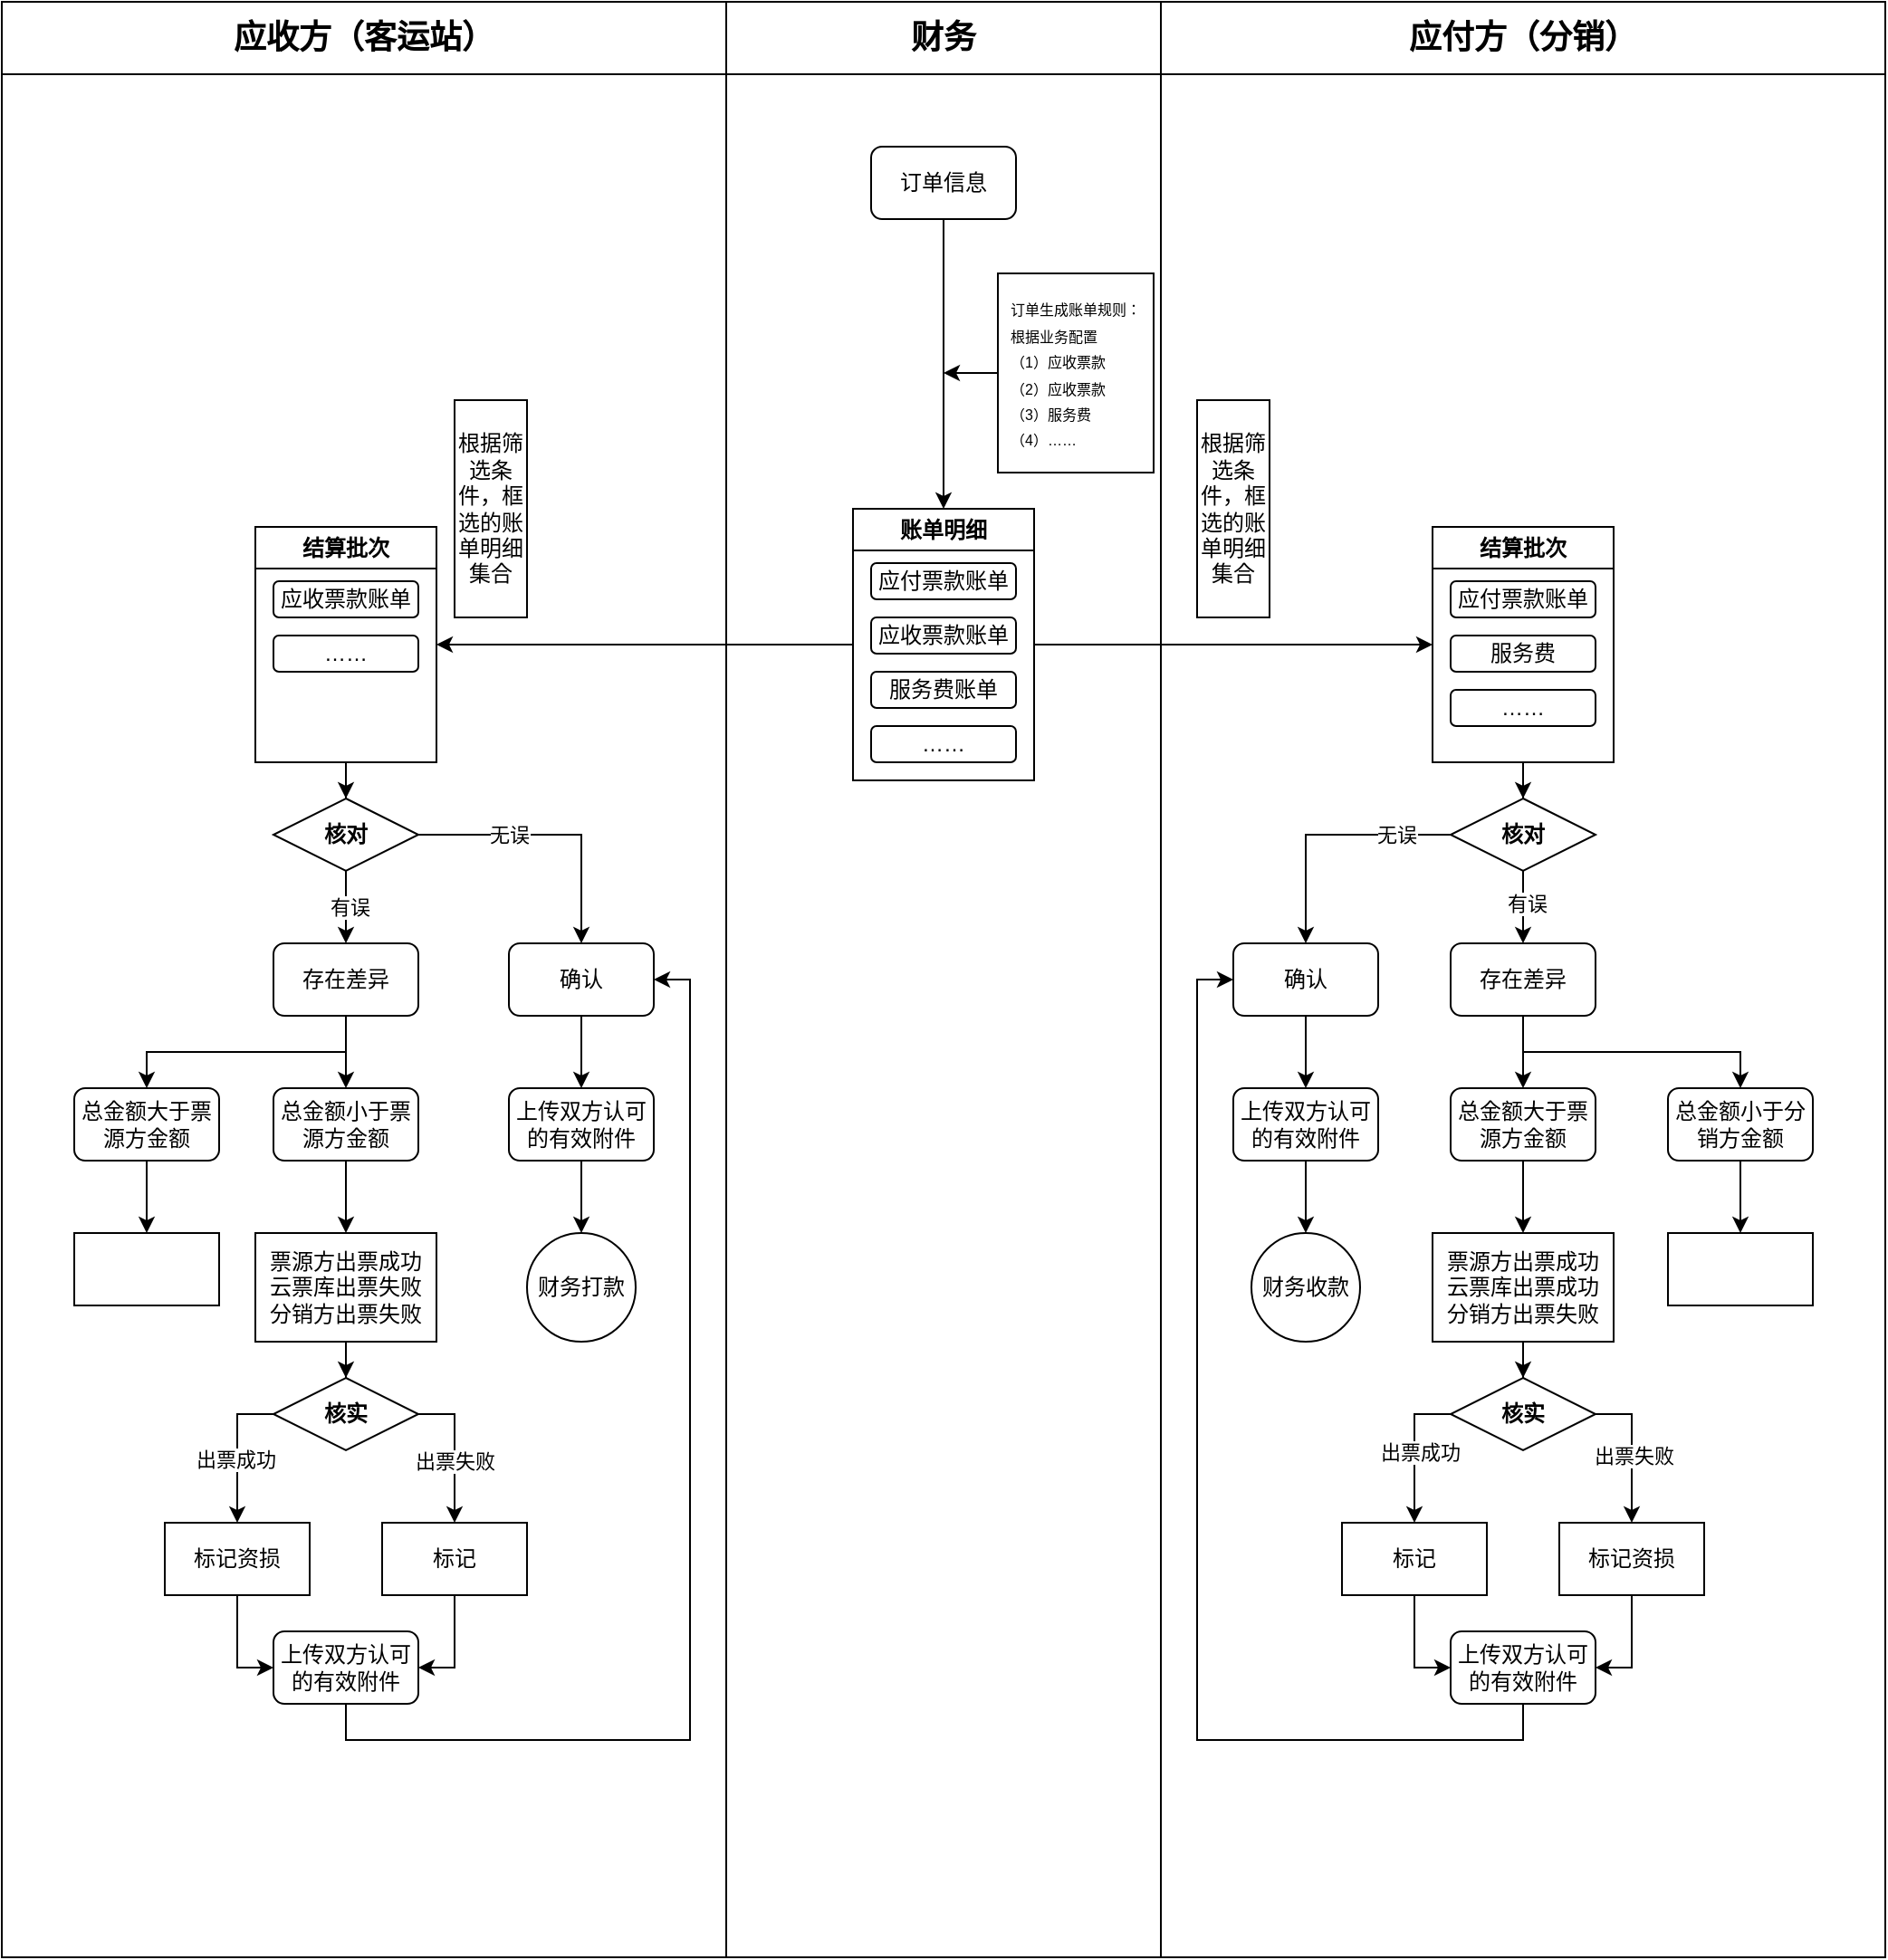<mxfile version="26.2.10">
  <diagram name="第 1 页" id="nH9Qb6eL47Q7_xetTgdc">
    <mxGraphModel dx="2247" dy="1929" grid="1" gridSize="10" guides="1" tooltips="1" connect="1" arrows="1" fold="1" page="1" pageScale="1" pageWidth="827" pageHeight="1169" math="0" shadow="0">
      <root>
        <mxCell id="0" />
        <mxCell id="1" parent="0" />
        <mxCell id="wiICf1U_tyPMDzb99P_6-5" value="&lt;font style=&quot;font-size: 18px;&quot;&gt;应收方（客运站）&lt;/font&gt;" style="swimlane;whiteSpace=wrap;html=1;startSize=40;" parent="1" vertex="1">
          <mxGeometry x="-120" y="-40" width="400" height="1080" as="geometry" />
        </mxCell>
        <mxCell id="-P7vnS4vUtswm3thDRi9-10" value="" style="edgeStyle=orthogonalEdgeStyle;rounded=0;orthogonalLoop=1;jettySize=auto;html=1;" parent="wiICf1U_tyPMDzb99P_6-5" source="wiICf1U_tyPMDzb99P_6-38" target="-P7vnS4vUtswm3thDRi9-9" edge="1">
          <mxGeometry relative="1" as="geometry" />
        </mxCell>
        <mxCell id="wiICf1U_tyPMDzb99P_6-38" value="结算批次" style="swimlane;whiteSpace=wrap;html=1;" parent="wiICf1U_tyPMDzb99P_6-5" vertex="1">
          <mxGeometry x="140" y="290" width="100" height="130" as="geometry">
            <mxRectangle x="140" y="295" width="100" height="30" as="alternateBounds" />
          </mxGeometry>
        </mxCell>
        <mxCell id="wiICf1U_tyPMDzb99P_6-40" value="应收票款账单" style="rounded=1;whiteSpace=wrap;html=1;" parent="wiICf1U_tyPMDzb99P_6-38" vertex="1">
          <mxGeometry x="10" y="30" width="80" height="20" as="geometry" />
        </mxCell>
        <mxCell id="wiICf1U_tyPMDzb99P_6-41" value="……" style="rounded=1;whiteSpace=wrap;html=1;" parent="wiICf1U_tyPMDzb99P_6-38" vertex="1">
          <mxGeometry x="10" y="60" width="80" height="20" as="geometry" />
        </mxCell>
        <mxCell id="-P7vnS4vUtswm3thDRi9-8" value="根据筛选条件，框选的账单明细集合" style="rounded=0;whiteSpace=wrap;html=1;" parent="wiICf1U_tyPMDzb99P_6-5" vertex="1">
          <mxGeometry x="250" y="220" width="40" height="120" as="geometry" />
        </mxCell>
        <mxCell id="-P7vnS4vUtswm3thDRi9-17" style="edgeStyle=orthogonalEdgeStyle;rounded=0;orthogonalLoop=1;jettySize=auto;html=1;" parent="wiICf1U_tyPMDzb99P_6-5" source="-P7vnS4vUtswm3thDRi9-9" target="-P7vnS4vUtswm3thDRi9-14" edge="1">
          <mxGeometry relative="1" as="geometry" />
        </mxCell>
        <mxCell id="-P7vnS4vUtswm3thDRi9-18" value="有误" style="edgeLabel;html=1;align=center;verticalAlign=middle;resizable=0;points=[];" parent="-P7vnS4vUtswm3thDRi9-17" vertex="1" connectable="0">
          <mxGeometry x="-0.007" y="2" relative="1" as="geometry">
            <mxPoint as="offset" />
          </mxGeometry>
        </mxCell>
        <mxCell id="-P7vnS4vUtswm3thDRi9-20" style="edgeStyle=orthogonalEdgeStyle;rounded=0;orthogonalLoop=1;jettySize=auto;html=1;entryX=0.5;entryY=0;entryDx=0;entryDy=0;" parent="wiICf1U_tyPMDzb99P_6-5" source="-P7vnS4vUtswm3thDRi9-9" target="-P7vnS4vUtswm3thDRi9-19" edge="1">
          <mxGeometry relative="1" as="geometry" />
        </mxCell>
        <mxCell id="-P7vnS4vUtswm3thDRi9-21" value="无误" style="edgeLabel;html=1;align=center;verticalAlign=middle;resizable=0;points=[];" parent="-P7vnS4vUtswm3thDRi9-20" vertex="1" connectable="0">
          <mxGeometry x="0.016" relative="1" as="geometry">
            <mxPoint x="-26" as="offset" />
          </mxGeometry>
        </mxCell>
        <mxCell id="-P7vnS4vUtswm3thDRi9-9" value="核对" style="rhombus;whiteSpace=wrap;html=1;fontStyle=1;startSize=23;" parent="wiICf1U_tyPMDzb99P_6-5" vertex="1">
          <mxGeometry x="150" y="440" width="80" height="40" as="geometry" />
        </mxCell>
        <mxCell id="-P7vnS4vUtswm3thDRi9-16" style="edgeStyle=orthogonalEdgeStyle;rounded=0;orthogonalLoop=1;jettySize=auto;html=1;entryX=0.5;entryY=0;entryDx=0;entryDy=0;" parent="wiICf1U_tyPMDzb99P_6-5" source="-P7vnS4vUtswm3thDRi9-14" target="-P7vnS4vUtswm3thDRi9-15" edge="1">
          <mxGeometry relative="1" as="geometry" />
        </mxCell>
        <mxCell id="-P7vnS4vUtswm3thDRi9-41" style="edgeStyle=orthogonalEdgeStyle;rounded=0;orthogonalLoop=1;jettySize=auto;html=1;exitX=0.5;exitY=1;exitDx=0;exitDy=0;" parent="wiICf1U_tyPMDzb99P_6-5" source="-P7vnS4vUtswm3thDRi9-14" target="-P7vnS4vUtswm3thDRi9-32" edge="1">
          <mxGeometry relative="1" as="geometry" />
        </mxCell>
        <mxCell id="-P7vnS4vUtswm3thDRi9-14" value="存在差异" style="rounded=1;whiteSpace=wrap;html=1;" parent="wiICf1U_tyPMDzb99P_6-5" vertex="1">
          <mxGeometry x="150" y="520" width="80" height="40" as="geometry" />
        </mxCell>
        <mxCell id="-P7vnS4vUtswm3thDRi9-26" value="" style="edgeStyle=orthogonalEdgeStyle;rounded=0;orthogonalLoop=1;jettySize=auto;html=1;entryX=0.5;entryY=0;entryDx=0;entryDy=0;" parent="wiICf1U_tyPMDzb99P_6-5" source="-P7vnS4vUtswm3thDRi9-15" target="-P7vnS4vUtswm3thDRi9-31" edge="1">
          <mxGeometry relative="1" as="geometry">
            <mxPoint x="120.029" y="700" as="targetPoint" />
          </mxGeometry>
        </mxCell>
        <mxCell id="-P7vnS4vUtswm3thDRi9-15" value="总金额小于票源方金额" style="rounded=1;whiteSpace=wrap;html=1;" parent="wiICf1U_tyPMDzb99P_6-5" vertex="1">
          <mxGeometry x="150" y="600" width="80" height="40" as="geometry" />
        </mxCell>
        <mxCell id="-P7vnS4vUtswm3thDRi9-24" style="edgeStyle=orthogonalEdgeStyle;rounded=0;orthogonalLoop=1;jettySize=auto;html=1;" parent="wiICf1U_tyPMDzb99P_6-5" source="-P7vnS4vUtswm3thDRi9-19" target="-P7vnS4vUtswm3thDRi9-23" edge="1">
          <mxGeometry relative="1" as="geometry" />
        </mxCell>
        <mxCell id="-P7vnS4vUtswm3thDRi9-19" value="确认" style="rounded=1;whiteSpace=wrap;html=1;" parent="wiICf1U_tyPMDzb99P_6-5" vertex="1">
          <mxGeometry x="280" y="520" width="80" height="40" as="geometry" />
        </mxCell>
        <mxCell id="-P7vnS4vUtswm3thDRi9-43" value="" style="edgeStyle=orthogonalEdgeStyle;rounded=0;orthogonalLoop=1;jettySize=auto;html=1;" parent="wiICf1U_tyPMDzb99P_6-5" source="-P7vnS4vUtswm3thDRi9-23" target="-P7vnS4vUtswm3thDRi9-78" edge="1">
          <mxGeometry relative="1" as="geometry">
            <mxPoint x="320" y="700" as="targetPoint" />
          </mxGeometry>
        </mxCell>
        <mxCell id="-P7vnS4vUtswm3thDRi9-23" value="上传双方认可的有效附件" style="rounded=1;whiteSpace=wrap;html=1;" parent="wiICf1U_tyPMDzb99P_6-5" vertex="1">
          <mxGeometry x="280" y="600" width="80" height="40" as="geometry" />
        </mxCell>
        <mxCell id="-P7vnS4vUtswm3thDRi9-36" value="" style="edgeStyle=orthogonalEdgeStyle;rounded=0;orthogonalLoop=1;jettySize=auto;html=1;" parent="wiICf1U_tyPMDzb99P_6-5" source="-P7vnS4vUtswm3thDRi9-31" target="VvCaLOqVxByY7A7o61GJ-1" edge="1">
          <mxGeometry relative="1" as="geometry">
            <mxPoint x="190" y="780" as="targetPoint" />
          </mxGeometry>
        </mxCell>
        <mxCell id="-P7vnS4vUtswm3thDRi9-31" value="&lt;div&gt;票源方出票成功&lt;/div&gt;&lt;div&gt;云票库出票失败&lt;/div&gt;&lt;div&gt;分销方出票失败&lt;/div&gt;" style="rounded=0;whiteSpace=wrap;html=1;" parent="wiICf1U_tyPMDzb99P_6-5" vertex="1">
          <mxGeometry x="140" y="680" width="100" height="60" as="geometry" />
        </mxCell>
        <mxCell id="-P7vnS4vUtswm3thDRi9-82" style="edgeStyle=orthogonalEdgeStyle;rounded=0;orthogonalLoop=1;jettySize=auto;html=1;" parent="wiICf1U_tyPMDzb99P_6-5" source="-P7vnS4vUtswm3thDRi9-32" target="-P7vnS4vUtswm3thDRi9-81" edge="1">
          <mxGeometry relative="1" as="geometry" />
        </mxCell>
        <mxCell id="-P7vnS4vUtswm3thDRi9-32" value="总金额大于票源方金额" style="rounded=1;whiteSpace=wrap;html=1;" parent="wiICf1U_tyPMDzb99P_6-5" vertex="1">
          <mxGeometry x="40" y="600" width="80" height="40" as="geometry" />
        </mxCell>
        <mxCell id="-P7vnS4vUtswm3thDRi9-78" value="财务打款" style="ellipse;whiteSpace=wrap;html=1;aspect=fixed;" parent="wiICf1U_tyPMDzb99P_6-5" vertex="1">
          <mxGeometry x="290" y="680" width="60" height="60" as="geometry" />
        </mxCell>
        <mxCell id="-P7vnS4vUtswm3thDRi9-81" value="" style="rounded=0;whiteSpace=wrap;html=1;" parent="wiICf1U_tyPMDzb99P_6-5" vertex="1">
          <mxGeometry x="40" y="680" width="80" height="40" as="geometry" />
        </mxCell>
        <mxCell id="VvCaLOqVxByY7A7o61GJ-4" style="edgeStyle=orthogonalEdgeStyle;rounded=0;orthogonalLoop=1;jettySize=auto;html=1;exitX=0;exitY=0.5;exitDx=0;exitDy=0;" edge="1" parent="wiICf1U_tyPMDzb99P_6-5" source="VvCaLOqVxByY7A7o61GJ-1" target="VvCaLOqVxByY7A7o61GJ-2">
          <mxGeometry relative="1" as="geometry" />
        </mxCell>
        <mxCell id="VvCaLOqVxByY7A7o61GJ-6" value="出票成功" style="edgeLabel;html=1;align=center;verticalAlign=middle;resizable=0;points=[];" vertex="1" connectable="0" parent="VvCaLOqVxByY7A7o61GJ-4">
          <mxGeometry x="0.125" y="-1" relative="1" as="geometry">
            <mxPoint as="offset" />
          </mxGeometry>
        </mxCell>
        <mxCell id="VvCaLOqVxByY7A7o61GJ-5" style="edgeStyle=orthogonalEdgeStyle;rounded=0;orthogonalLoop=1;jettySize=auto;html=1;exitX=1;exitY=0.5;exitDx=0;exitDy=0;" edge="1" parent="wiICf1U_tyPMDzb99P_6-5" source="VvCaLOqVxByY7A7o61GJ-1" target="VvCaLOqVxByY7A7o61GJ-3">
          <mxGeometry relative="1" as="geometry" />
        </mxCell>
        <mxCell id="VvCaLOqVxByY7A7o61GJ-7" value="出票失败" style="edgeLabel;html=1;align=center;verticalAlign=middle;resizable=0;points=[];" vertex="1" connectable="0" parent="VvCaLOqVxByY7A7o61GJ-5">
          <mxGeometry x="0.133" relative="1" as="geometry">
            <mxPoint as="offset" />
          </mxGeometry>
        </mxCell>
        <mxCell id="VvCaLOqVxByY7A7o61GJ-1" value="核实" style="rhombus;whiteSpace=wrap;html=1;fontStyle=1;startSize=23;" vertex="1" parent="wiICf1U_tyPMDzb99P_6-5">
          <mxGeometry x="150" y="760" width="80" height="40" as="geometry" />
        </mxCell>
        <mxCell id="VvCaLOqVxByY7A7o61GJ-19" style="edgeStyle=orthogonalEdgeStyle;rounded=0;orthogonalLoop=1;jettySize=auto;html=1;entryX=0;entryY=0.5;entryDx=0;entryDy=0;" edge="1" parent="wiICf1U_tyPMDzb99P_6-5" source="VvCaLOqVxByY7A7o61GJ-2" target="VvCaLOqVxByY7A7o61GJ-18">
          <mxGeometry relative="1" as="geometry" />
        </mxCell>
        <mxCell id="VvCaLOqVxByY7A7o61GJ-2" value="标记资损" style="rounded=0;whiteSpace=wrap;html=1;" vertex="1" parent="wiICf1U_tyPMDzb99P_6-5">
          <mxGeometry x="90" y="840" width="80" height="40" as="geometry" />
        </mxCell>
        <mxCell id="VvCaLOqVxByY7A7o61GJ-20" style="edgeStyle=orthogonalEdgeStyle;rounded=0;orthogonalLoop=1;jettySize=auto;html=1;entryX=1;entryY=0.5;entryDx=0;entryDy=0;" edge="1" parent="wiICf1U_tyPMDzb99P_6-5" source="VvCaLOqVxByY7A7o61GJ-3" target="VvCaLOqVxByY7A7o61GJ-18">
          <mxGeometry relative="1" as="geometry" />
        </mxCell>
        <mxCell id="VvCaLOqVxByY7A7o61GJ-3" value="标记" style="rounded=0;whiteSpace=wrap;html=1;" vertex="1" parent="wiICf1U_tyPMDzb99P_6-5">
          <mxGeometry x="210" y="840" width="80" height="40" as="geometry" />
        </mxCell>
        <mxCell id="VvCaLOqVxByY7A7o61GJ-21" style="edgeStyle=orthogonalEdgeStyle;rounded=0;orthogonalLoop=1;jettySize=auto;html=1;entryX=1;entryY=0.5;entryDx=0;entryDy=0;" edge="1" parent="wiICf1U_tyPMDzb99P_6-5" source="VvCaLOqVxByY7A7o61GJ-18" target="-P7vnS4vUtswm3thDRi9-19">
          <mxGeometry relative="1" as="geometry">
            <Array as="points">
              <mxPoint x="190" y="960" />
              <mxPoint x="380" y="960" />
              <mxPoint x="380" y="540" />
            </Array>
          </mxGeometry>
        </mxCell>
        <mxCell id="VvCaLOqVxByY7A7o61GJ-18" value="上传双方认可的有效附件" style="rounded=1;whiteSpace=wrap;html=1;" vertex="1" parent="wiICf1U_tyPMDzb99P_6-5">
          <mxGeometry x="150" y="900" width="80" height="40" as="geometry" />
        </mxCell>
        <mxCell id="wiICf1U_tyPMDzb99P_6-6" value="&lt;font style=&quot;font-size: 18px;&quot;&gt;财务&lt;/font&gt;" style="swimlane;whiteSpace=wrap;html=1;startSize=40;" parent="1" vertex="1">
          <mxGeometry x="280" y="-40" width="240" height="1080" as="geometry" />
        </mxCell>
        <mxCell id="wiICf1U_tyPMDzb99P_6-10" value="" style="edgeStyle=orthogonalEdgeStyle;rounded=0;orthogonalLoop=1;jettySize=auto;html=1;" parent="wiICf1U_tyPMDzb99P_6-6" source="wiICf1U_tyPMDzb99P_6-8" target="wiICf1U_tyPMDzb99P_6-47" edge="1">
          <mxGeometry relative="1" as="geometry">
            <mxPoint x="120" y="200" as="targetPoint" />
          </mxGeometry>
        </mxCell>
        <mxCell id="wiICf1U_tyPMDzb99P_6-8" value="订单信息" style="rounded=1;whiteSpace=wrap;html=1;" parent="wiICf1U_tyPMDzb99P_6-6" vertex="1">
          <mxGeometry x="80" y="80" width="80" height="40" as="geometry" />
        </mxCell>
        <mxCell id="wiICf1U_tyPMDzb99P_6-57" style="edgeStyle=orthogonalEdgeStyle;rounded=0;orthogonalLoop=1;jettySize=auto;html=1;" parent="wiICf1U_tyPMDzb99P_6-6" source="wiICf1U_tyPMDzb99P_6-22" edge="1">
          <mxGeometry relative="1" as="geometry">
            <mxPoint x="120" y="205.0" as="targetPoint" />
          </mxGeometry>
        </mxCell>
        <mxCell id="wiICf1U_tyPMDzb99P_6-22" value="&lt;font style=&quot;font-size: 8px;&quot;&gt;订单生成账单规则：&lt;/font&gt;&lt;div style=&quot;text-align: left;&quot;&gt;&lt;font style=&quot;font-size: 8px;&quot;&gt;根据业务配置&lt;/font&gt;&lt;/div&gt;&lt;div style=&quot;text-align: left;&quot;&gt;&lt;span style=&quot;font-size: 8px;&quot;&gt;（1）应收票款&lt;/span&gt;&lt;/div&gt;&lt;div style=&quot;text-align: left;&quot;&gt;&lt;span style=&quot;font-size: 8px;&quot;&gt;（2）应收票款&lt;/span&gt;&lt;/div&gt;&lt;div style=&quot;text-align: left;&quot;&gt;&lt;span style=&quot;font-size: 8px;&quot;&gt;（3）服务费&lt;/span&gt;&lt;/div&gt;&lt;div style=&quot;text-align: left;&quot;&gt;&lt;span style=&quot;font-size: 8px;&quot;&gt;（4）……&lt;/span&gt;&lt;/div&gt;" style="rounded=0;whiteSpace=wrap;html=1;" parent="wiICf1U_tyPMDzb99P_6-6" vertex="1">
          <mxGeometry x="150" y="150" width="86" height="110" as="geometry" />
        </mxCell>
        <mxCell id="wiICf1U_tyPMDzb99P_6-47" value="账单明细" style="swimlane;whiteSpace=wrap;html=1;" parent="wiICf1U_tyPMDzb99P_6-6" vertex="1">
          <mxGeometry x="70" y="280" width="100" height="150" as="geometry">
            <mxRectangle x="50" y="200" width="100" height="30" as="alternateBounds" />
          </mxGeometry>
        </mxCell>
        <mxCell id="wiICf1U_tyPMDzb99P_6-48" value="应收票款账单" style="rounded=1;whiteSpace=wrap;html=1;" parent="wiICf1U_tyPMDzb99P_6-47" vertex="1">
          <mxGeometry x="10" y="60" width="80" height="20" as="geometry" />
        </mxCell>
        <mxCell id="wiICf1U_tyPMDzb99P_6-49" value="应付票款账单" style="rounded=1;whiteSpace=wrap;html=1;" parent="wiICf1U_tyPMDzb99P_6-47" vertex="1">
          <mxGeometry x="10" y="30" width="80" height="20" as="geometry" />
        </mxCell>
        <mxCell id="wiICf1U_tyPMDzb99P_6-50" value="服务费账单" style="rounded=1;whiteSpace=wrap;html=1;" parent="wiICf1U_tyPMDzb99P_6-47" vertex="1">
          <mxGeometry x="10" y="90" width="80" height="20" as="geometry" />
        </mxCell>
        <mxCell id="wiICf1U_tyPMDzb99P_6-52" value="……" style="rounded=1;whiteSpace=wrap;html=1;" parent="wiICf1U_tyPMDzb99P_6-47" vertex="1">
          <mxGeometry x="10" y="120" width="80" height="20" as="geometry" />
        </mxCell>
        <mxCell id="wiICf1U_tyPMDzb99P_6-7" value="&lt;font style=&quot;font-size: 18px;&quot;&gt;应付方（分销）&lt;/font&gt;" style="swimlane;whiteSpace=wrap;html=1;startSize=40;" parent="1" vertex="1">
          <mxGeometry x="520" y="-40" width="400" height="1080" as="geometry" />
        </mxCell>
        <mxCell id="-P7vnS4vUtswm3thDRi9-13" value="" style="edgeStyle=orthogonalEdgeStyle;rounded=0;orthogonalLoop=1;jettySize=auto;html=1;" parent="wiICf1U_tyPMDzb99P_6-7" source="wiICf1U_tyPMDzb99P_6-37" target="-P7vnS4vUtswm3thDRi9-12" edge="1">
          <mxGeometry relative="1" as="geometry" />
        </mxCell>
        <mxCell id="wiICf1U_tyPMDzb99P_6-37" value="结算批次" style="swimlane;whiteSpace=wrap;html=1;" parent="wiICf1U_tyPMDzb99P_6-7" vertex="1">
          <mxGeometry x="150" y="290" width="100" height="130" as="geometry">
            <mxRectangle x="90" y="200" width="100" height="30" as="alternateBounds" />
          </mxGeometry>
        </mxCell>
        <mxCell id="wiICf1U_tyPMDzb99P_6-30" value="服务费" style="rounded=1;whiteSpace=wrap;html=1;" parent="wiICf1U_tyPMDzb99P_6-37" vertex="1">
          <mxGeometry x="10" y="60" width="80" height="20" as="geometry" />
        </mxCell>
        <mxCell id="wiICf1U_tyPMDzb99P_6-27" value="应付票款账单" style="rounded=1;whiteSpace=wrap;html=1;" parent="wiICf1U_tyPMDzb99P_6-37" vertex="1">
          <mxGeometry x="10" y="30" width="80" height="20" as="geometry" />
        </mxCell>
        <mxCell id="VvCaLOqVxByY7A7o61GJ-10" value="……" style="rounded=1;whiteSpace=wrap;html=1;" vertex="1" parent="wiICf1U_tyPMDzb99P_6-37">
          <mxGeometry x="10" y="90" width="80" height="20" as="geometry" />
        </mxCell>
        <mxCell id="-P7vnS4vUtswm3thDRi9-7" value="根据筛选条件，框选的账单明细集合" style="rounded=0;whiteSpace=wrap;html=1;" parent="wiICf1U_tyPMDzb99P_6-7" vertex="1">
          <mxGeometry x="20" y="220" width="40" height="120" as="geometry" />
        </mxCell>
        <mxCell id="-P7vnS4vUtswm3thDRi9-45" style="edgeStyle=orthogonalEdgeStyle;rounded=0;orthogonalLoop=1;jettySize=auto;html=1;" parent="wiICf1U_tyPMDzb99P_6-7" source="-P7vnS4vUtswm3thDRi9-12" target="-P7vnS4vUtswm3thDRi9-44" edge="1">
          <mxGeometry relative="1" as="geometry" />
        </mxCell>
        <mxCell id="-P7vnS4vUtswm3thDRi9-46" value="有误" style="edgeLabel;html=1;align=center;verticalAlign=middle;resizable=0;points=[];" parent="-P7vnS4vUtswm3thDRi9-45" vertex="1" connectable="0">
          <mxGeometry x="-0.133" y="2" relative="1" as="geometry">
            <mxPoint as="offset" />
          </mxGeometry>
        </mxCell>
        <mxCell id="-P7vnS4vUtswm3thDRi9-49" style="edgeStyle=orthogonalEdgeStyle;rounded=0;orthogonalLoop=1;jettySize=auto;html=1;" parent="wiICf1U_tyPMDzb99P_6-7" source="-P7vnS4vUtswm3thDRi9-12" target="-P7vnS4vUtswm3thDRi9-48" edge="1">
          <mxGeometry relative="1" as="geometry" />
        </mxCell>
        <mxCell id="-P7vnS4vUtswm3thDRi9-50" value="无误" style="edgeLabel;html=1;align=center;verticalAlign=middle;resizable=0;points=[];" parent="-P7vnS4vUtswm3thDRi9-49" vertex="1" connectable="0">
          <mxGeometry x="-0.571" relative="1" as="geometry">
            <mxPoint as="offset" />
          </mxGeometry>
        </mxCell>
        <mxCell id="-P7vnS4vUtswm3thDRi9-12" value="核对" style="rhombus;whiteSpace=wrap;html=1;fontStyle=1;startSize=23;" parent="wiICf1U_tyPMDzb99P_6-7" vertex="1">
          <mxGeometry x="160" y="440" width="80" height="40" as="geometry" />
        </mxCell>
        <mxCell id="-P7vnS4vUtswm3thDRi9-52" style="edgeStyle=orthogonalEdgeStyle;rounded=0;orthogonalLoop=1;jettySize=auto;html=1;entryX=0.5;entryY=0;entryDx=0;entryDy=0;" parent="wiICf1U_tyPMDzb99P_6-7" source="-P7vnS4vUtswm3thDRi9-44" target="-P7vnS4vUtswm3thDRi9-47" edge="1">
          <mxGeometry relative="1" as="geometry" />
        </mxCell>
        <mxCell id="-P7vnS4vUtswm3thDRi9-53" style="edgeStyle=orthogonalEdgeStyle;rounded=0;orthogonalLoop=1;jettySize=auto;html=1;" parent="wiICf1U_tyPMDzb99P_6-7" source="-P7vnS4vUtswm3thDRi9-44" target="-P7vnS4vUtswm3thDRi9-51" edge="1">
          <mxGeometry relative="1" as="geometry">
            <Array as="points">
              <mxPoint x="200" y="580" />
              <mxPoint x="320" y="580" />
            </Array>
          </mxGeometry>
        </mxCell>
        <mxCell id="-P7vnS4vUtswm3thDRi9-44" value="存在差异" style="rounded=1;whiteSpace=wrap;html=1;" parent="wiICf1U_tyPMDzb99P_6-7" vertex="1">
          <mxGeometry x="160" y="520" width="80" height="40" as="geometry" />
        </mxCell>
        <mxCell id="-P7vnS4vUtswm3thDRi9-75" style="edgeStyle=orthogonalEdgeStyle;rounded=0;orthogonalLoop=1;jettySize=auto;html=1;" parent="wiICf1U_tyPMDzb99P_6-7" source="-P7vnS4vUtswm3thDRi9-48" target="-P7vnS4vUtswm3thDRi9-74" edge="1">
          <mxGeometry relative="1" as="geometry" />
        </mxCell>
        <mxCell id="-P7vnS4vUtswm3thDRi9-48" value="确认" style="rounded=1;whiteSpace=wrap;html=1;" parent="wiICf1U_tyPMDzb99P_6-7" vertex="1">
          <mxGeometry x="40" y="520" width="80" height="40" as="geometry" />
        </mxCell>
        <mxCell id="-P7vnS4vUtswm3thDRi9-59" style="edgeStyle=orthogonalEdgeStyle;rounded=0;orthogonalLoop=1;jettySize=auto;html=1;" parent="wiICf1U_tyPMDzb99P_6-7" source="-P7vnS4vUtswm3thDRi9-47" target="-P7vnS4vUtswm3thDRi9-58" edge="1">
          <mxGeometry relative="1" as="geometry" />
        </mxCell>
        <mxCell id="-P7vnS4vUtswm3thDRi9-47" value="总金额大于票源方金额" style="rounded=1;whiteSpace=wrap;html=1;" parent="wiICf1U_tyPMDzb99P_6-7" vertex="1">
          <mxGeometry x="160" y="600" width="80" height="40" as="geometry" />
        </mxCell>
        <mxCell id="-P7vnS4vUtswm3thDRi9-61" style="edgeStyle=orthogonalEdgeStyle;rounded=0;orthogonalLoop=1;jettySize=auto;html=1;" parent="wiICf1U_tyPMDzb99P_6-7" source="-P7vnS4vUtswm3thDRi9-51" target="-P7vnS4vUtswm3thDRi9-60" edge="1">
          <mxGeometry relative="1" as="geometry" />
        </mxCell>
        <mxCell id="-P7vnS4vUtswm3thDRi9-51" value="总金额小于分销方金额" style="rounded=1;whiteSpace=wrap;html=1;" parent="wiICf1U_tyPMDzb99P_6-7" vertex="1">
          <mxGeometry x="280" y="600" width="80" height="40" as="geometry" />
        </mxCell>
        <mxCell id="-P7vnS4vUtswm3thDRi9-63" style="edgeStyle=orthogonalEdgeStyle;rounded=0;orthogonalLoop=1;jettySize=auto;html=1;" parent="wiICf1U_tyPMDzb99P_6-7" source="-P7vnS4vUtswm3thDRi9-58" target="-P7vnS4vUtswm3thDRi9-65" edge="1">
          <mxGeometry relative="1" as="geometry">
            <mxPoint x="200" y="760" as="targetPoint" />
          </mxGeometry>
        </mxCell>
        <mxCell id="-P7vnS4vUtswm3thDRi9-58" value="票源方出票成功&lt;div&gt;云票库出票成功&lt;/div&gt;&lt;div&gt;分销方出票失败&lt;/div&gt;" style="rounded=0;whiteSpace=wrap;html=1;" parent="wiICf1U_tyPMDzb99P_6-7" vertex="1">
          <mxGeometry x="150" y="680" width="100" height="60" as="geometry" />
        </mxCell>
        <mxCell id="-P7vnS4vUtswm3thDRi9-60" value="" style="rounded=0;whiteSpace=wrap;html=1;" parent="wiICf1U_tyPMDzb99P_6-7" vertex="1">
          <mxGeometry x="280" y="680" width="80" height="40" as="geometry" />
        </mxCell>
        <mxCell id="-P7vnS4vUtswm3thDRi9-67" style="edgeStyle=orthogonalEdgeStyle;rounded=0;orthogonalLoop=1;jettySize=auto;html=1;exitX=0;exitY=0.5;exitDx=0;exitDy=0;" parent="wiICf1U_tyPMDzb99P_6-7" source="-P7vnS4vUtswm3thDRi9-65" target="-P7vnS4vUtswm3thDRi9-66" edge="1">
          <mxGeometry relative="1" as="geometry" />
        </mxCell>
        <mxCell id="-P7vnS4vUtswm3thDRi9-68" value="出票成功" style="edgeLabel;html=1;align=center;verticalAlign=middle;resizable=0;points=[];" parent="-P7vnS4vUtswm3thDRi9-67" vertex="1" connectable="0">
          <mxGeometry x="0.022" y="3" relative="1" as="geometry">
            <mxPoint as="offset" />
          </mxGeometry>
        </mxCell>
        <mxCell id="-P7vnS4vUtswm3thDRi9-70" style="edgeStyle=orthogonalEdgeStyle;rounded=0;orthogonalLoop=1;jettySize=auto;html=1;entryX=0.5;entryY=0;entryDx=0;entryDy=0;exitX=1;exitY=0.5;exitDx=0;exitDy=0;" parent="wiICf1U_tyPMDzb99P_6-7" source="-P7vnS4vUtswm3thDRi9-65" target="-P7vnS4vUtswm3thDRi9-69" edge="1">
          <mxGeometry relative="1" as="geometry" />
        </mxCell>
        <mxCell id="-P7vnS4vUtswm3thDRi9-71" value="出票失败" style="edgeLabel;html=1;align=center;verticalAlign=middle;resizable=0;points=[];" parent="-P7vnS4vUtswm3thDRi9-70" vertex="1" connectable="0">
          <mxGeometry x="0.06" y="1" relative="1" as="geometry">
            <mxPoint as="offset" />
          </mxGeometry>
        </mxCell>
        <mxCell id="-P7vnS4vUtswm3thDRi9-65" value="核实" style="rhombus;whiteSpace=wrap;html=1;fontStyle=1;startSize=23;" parent="wiICf1U_tyPMDzb99P_6-7" vertex="1">
          <mxGeometry x="160" y="760" width="80" height="40" as="geometry" />
        </mxCell>
        <mxCell id="VvCaLOqVxByY7A7o61GJ-14" style="edgeStyle=orthogonalEdgeStyle;rounded=0;orthogonalLoop=1;jettySize=auto;html=1;entryX=0;entryY=0.5;entryDx=0;entryDy=0;" edge="1" parent="wiICf1U_tyPMDzb99P_6-7" source="-P7vnS4vUtswm3thDRi9-66" target="VvCaLOqVxByY7A7o61GJ-13">
          <mxGeometry relative="1" as="geometry" />
        </mxCell>
        <mxCell id="-P7vnS4vUtswm3thDRi9-66" value="标记" style="rounded=0;whiteSpace=wrap;html=1;" parent="wiICf1U_tyPMDzb99P_6-7" vertex="1">
          <mxGeometry x="100" y="840" width="80" height="40" as="geometry" />
        </mxCell>
        <mxCell id="VvCaLOqVxByY7A7o61GJ-15" style="edgeStyle=orthogonalEdgeStyle;rounded=0;orthogonalLoop=1;jettySize=auto;html=1;entryX=1;entryY=0.5;entryDx=0;entryDy=0;" edge="1" parent="wiICf1U_tyPMDzb99P_6-7" source="-P7vnS4vUtswm3thDRi9-69" target="VvCaLOqVxByY7A7o61GJ-13">
          <mxGeometry relative="1" as="geometry" />
        </mxCell>
        <mxCell id="-P7vnS4vUtswm3thDRi9-69" value="标记资损" style="rounded=0;whiteSpace=wrap;html=1;" parent="wiICf1U_tyPMDzb99P_6-7" vertex="1">
          <mxGeometry x="220" y="840" width="80" height="40" as="geometry" />
        </mxCell>
        <mxCell id="-P7vnS4vUtswm3thDRi9-80" style="edgeStyle=orthogonalEdgeStyle;rounded=0;orthogonalLoop=1;jettySize=auto;html=1;" parent="wiICf1U_tyPMDzb99P_6-7" source="-P7vnS4vUtswm3thDRi9-74" target="-P7vnS4vUtswm3thDRi9-79" edge="1">
          <mxGeometry relative="1" as="geometry" />
        </mxCell>
        <mxCell id="-P7vnS4vUtswm3thDRi9-74" value="上传双方认可的有效附件" style="rounded=1;whiteSpace=wrap;html=1;" parent="wiICf1U_tyPMDzb99P_6-7" vertex="1">
          <mxGeometry x="40" y="600" width="80" height="40" as="geometry" />
        </mxCell>
        <mxCell id="-P7vnS4vUtswm3thDRi9-79" value="财务收款" style="ellipse;whiteSpace=wrap;html=1;aspect=fixed;" parent="wiICf1U_tyPMDzb99P_6-7" vertex="1">
          <mxGeometry x="50" y="680" width="60" height="60" as="geometry" />
        </mxCell>
        <mxCell id="VvCaLOqVxByY7A7o61GJ-17" style="edgeStyle=orthogonalEdgeStyle;rounded=0;orthogonalLoop=1;jettySize=auto;html=1;entryX=0;entryY=0.5;entryDx=0;entryDy=0;" edge="1" parent="wiICf1U_tyPMDzb99P_6-7" source="VvCaLOqVxByY7A7o61GJ-13" target="-P7vnS4vUtswm3thDRi9-48">
          <mxGeometry relative="1" as="geometry">
            <Array as="points">
              <mxPoint x="200" y="960" />
              <mxPoint x="20" y="960" />
              <mxPoint x="20" y="540" />
            </Array>
          </mxGeometry>
        </mxCell>
        <mxCell id="VvCaLOqVxByY7A7o61GJ-13" value="上传双方认可的有效附件" style="rounded=1;whiteSpace=wrap;html=1;" vertex="1" parent="wiICf1U_tyPMDzb99P_6-7">
          <mxGeometry x="160" y="900" width="80" height="40" as="geometry" />
        </mxCell>
        <mxCell id="wiICf1U_tyPMDzb99P_6-54" style="edgeStyle=orthogonalEdgeStyle;rounded=0;orthogonalLoop=1;jettySize=auto;html=1;entryX=0;entryY=0.5;entryDx=0;entryDy=0;" parent="1" source="wiICf1U_tyPMDzb99P_6-47" target="wiICf1U_tyPMDzb99P_6-37" edge="1">
          <mxGeometry relative="1" as="geometry" />
        </mxCell>
        <mxCell id="wiICf1U_tyPMDzb99P_6-55" style="edgeStyle=orthogonalEdgeStyle;rounded=0;orthogonalLoop=1;jettySize=auto;html=1;entryX=1;entryY=0.5;entryDx=0;entryDy=0;" parent="1" source="wiICf1U_tyPMDzb99P_6-47" target="wiICf1U_tyPMDzb99P_6-38" edge="1">
          <mxGeometry relative="1" as="geometry" />
        </mxCell>
      </root>
    </mxGraphModel>
  </diagram>
</mxfile>
